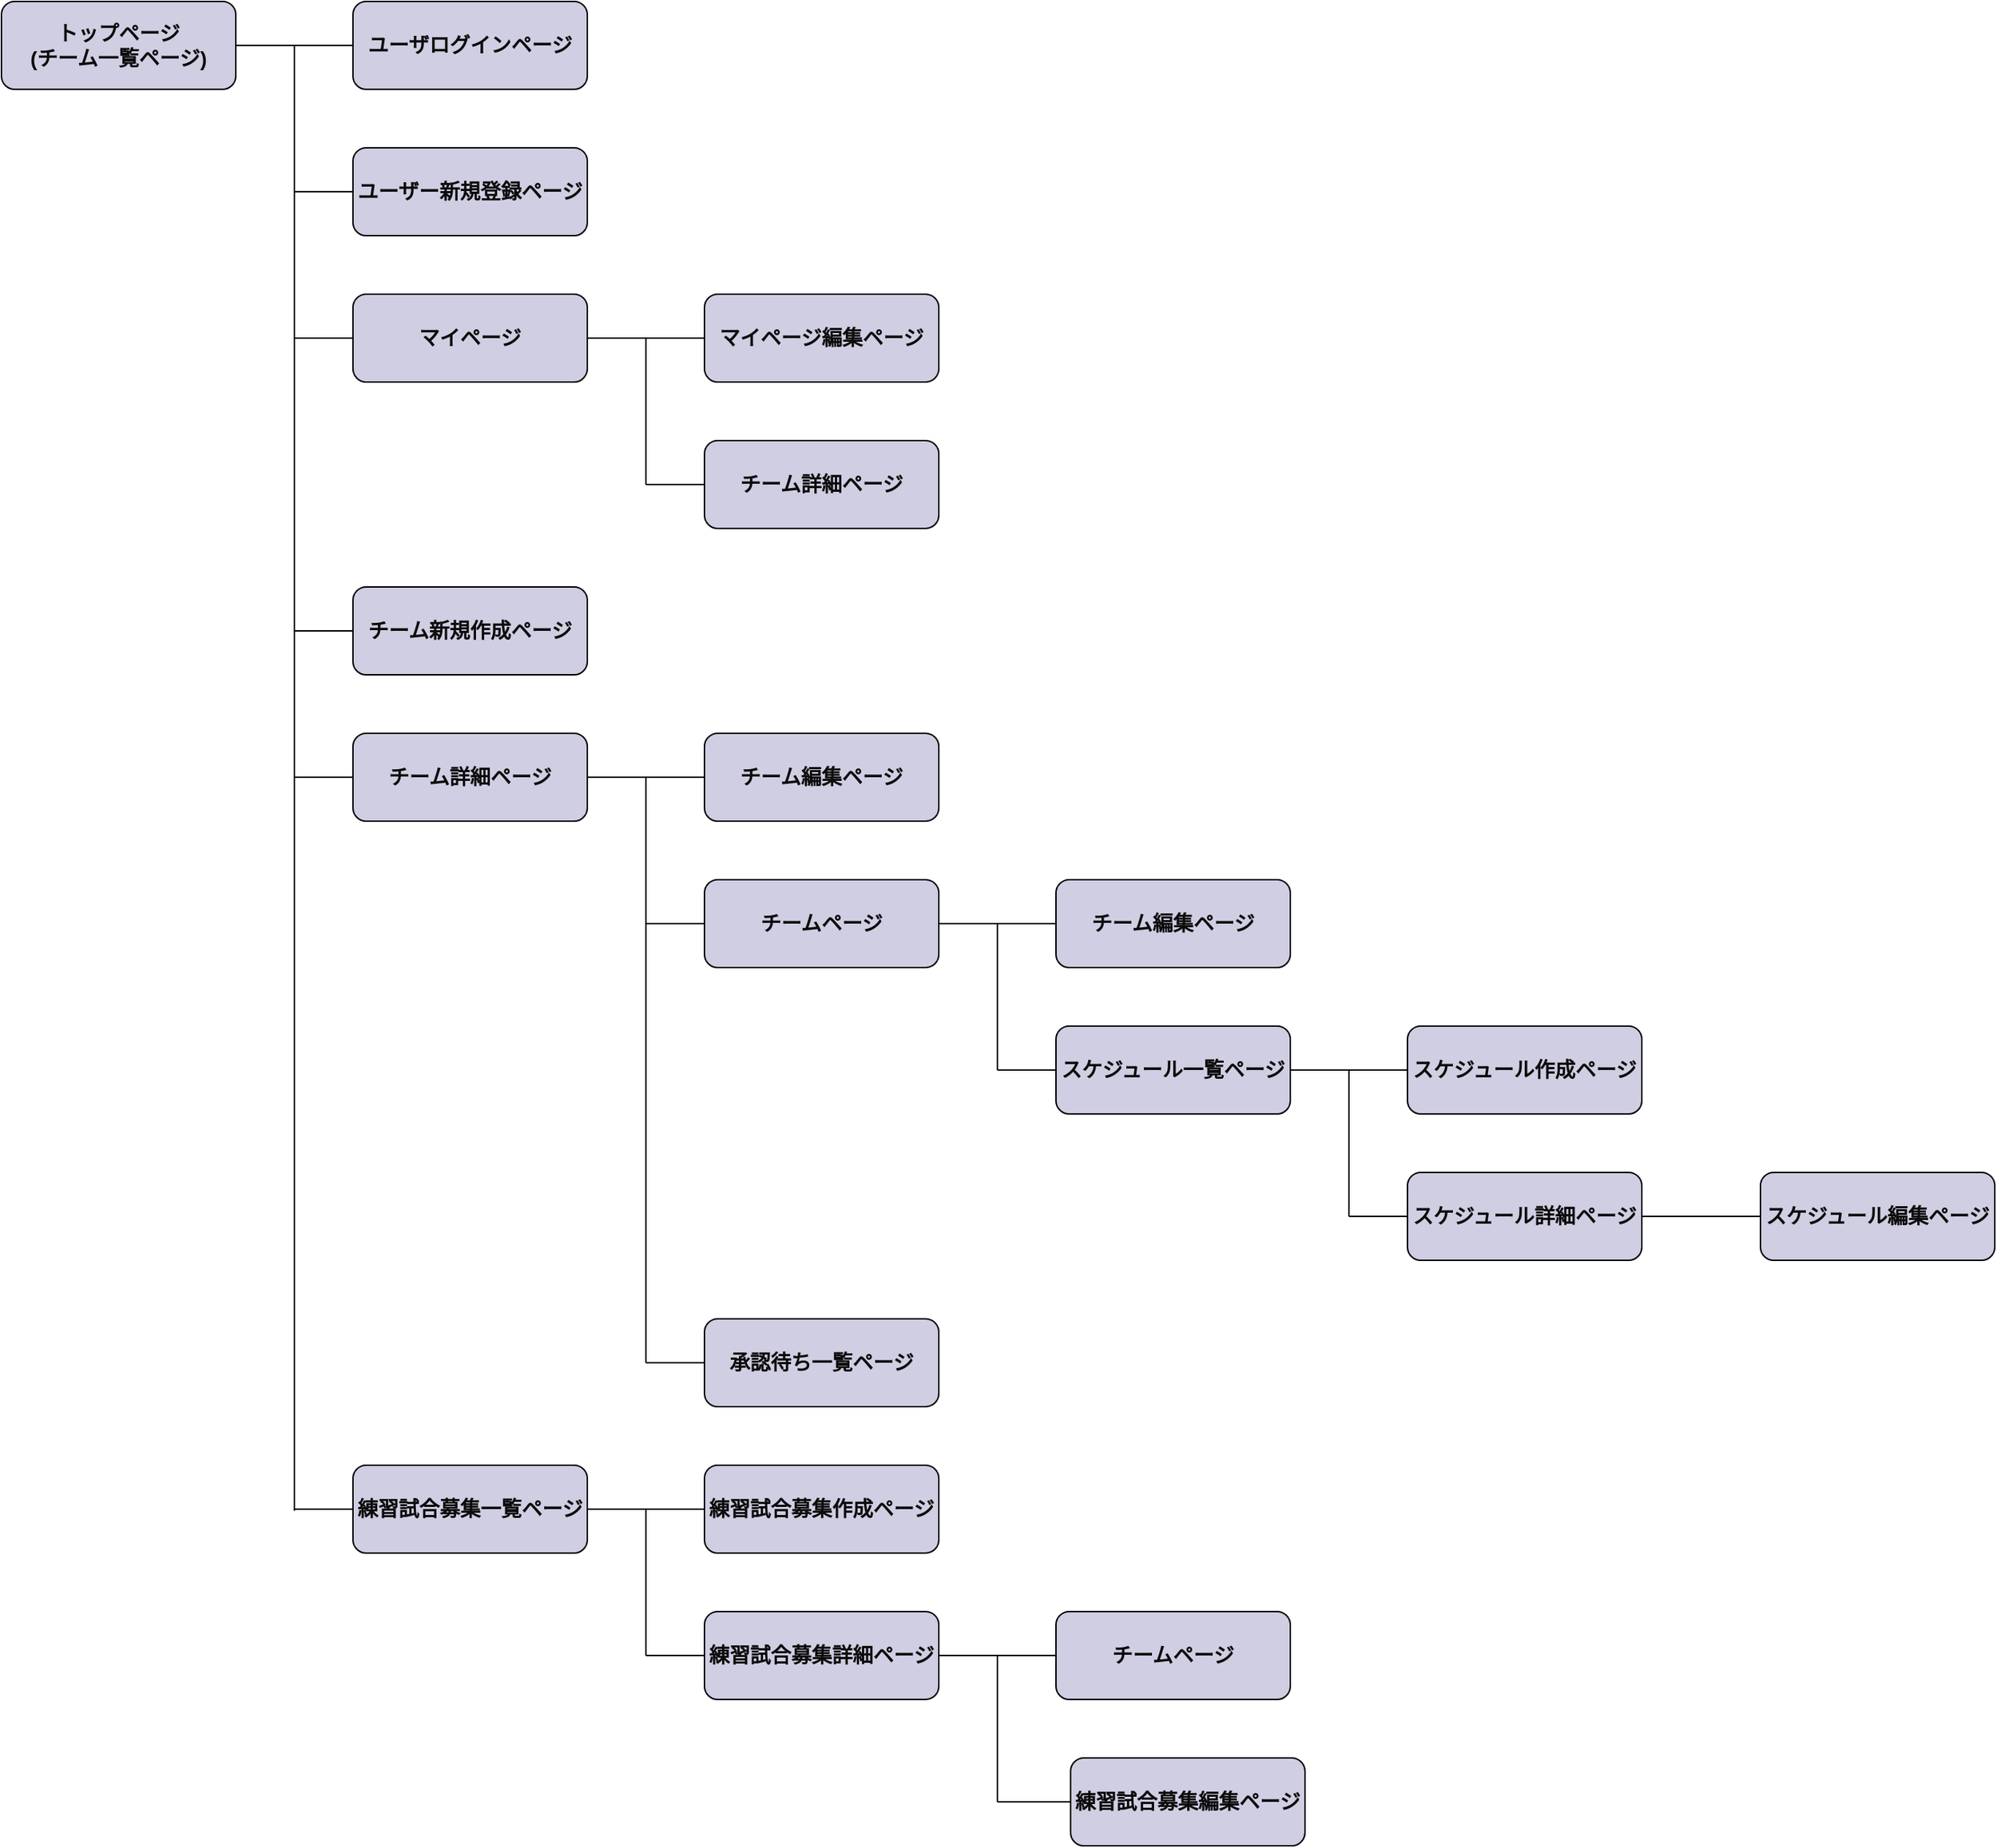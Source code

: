 <mxfile>
    <diagram id="ENiimm8vsh4x5yGTl-6F" name="ページ1">
        <mxGraphModel dx="1657" dy="1308" grid="1" gridSize="10" guides="1" tooltips="1" connect="1" arrows="1" fold="1" page="1" pageScale="1" pageWidth="827" pageHeight="1169" background="#ffffff" math="0" shadow="0">
            <root>
                <mxCell id="0"/>
                <mxCell id="1" parent="0"/>
                <mxCell id="25" style="edgeStyle=none;html=1;exitX=1;exitY=0.5;exitDx=0;exitDy=0;entryX=0;entryY=0.5;entryDx=0;entryDy=0;fontSize=14;fontColor=#0d0c0c;endArrow=none;endFill=0;labelBackgroundColor=none;" edge="1" parent="1" source="2" target="4">
                    <mxGeometry relative="1" as="geometry"/>
                </mxCell>
                <mxCell id="2" value="トップページ&lt;br style=&quot;font-size: 14px;&quot;&gt;(チーム一覧ページ)" style="rounded=1;whiteSpace=wrap;html=1;fontSize=14;fontStyle=1;labelBackgroundColor=none;fillColor=#d0cee2;strokeColor=#000000;fontColor=#0d0c0c;" vertex="1" parent="1">
                    <mxGeometry x="40" y="40" width="160" height="60" as="geometry"/>
                </mxCell>
                <mxCell id="3" value="チームページ" style="rounded=1;whiteSpace=wrap;html=1;fontSize=14;fontStyle=1;labelBackgroundColor=none;fillColor=#d0cee2;strokeColor=#000000;fontColor=#0d0c0c;" vertex="1" parent="1">
                    <mxGeometry x="520" y="640" width="160" height="60" as="geometry"/>
                </mxCell>
                <mxCell id="4" value="ユーザログインページ" style="rounded=1;whiteSpace=wrap;html=1;fontSize=14;fontStyle=1;labelBackgroundColor=none;fillColor=#d0cee2;strokeColor=#000000;fontColor=#0d0c0c;" vertex="1" parent="1">
                    <mxGeometry x="280" y="40" width="160" height="60" as="geometry"/>
                </mxCell>
                <mxCell id="5" value="ユーザー新規登録ページ" style="rounded=1;whiteSpace=wrap;html=1;fontSize=14;fontStyle=1;labelBackgroundColor=none;fillColor=#d0cee2;strokeColor=#000000;fontColor=#0d0c0c;" vertex="1" parent="1">
                    <mxGeometry x="280" y="140" width="160" height="60" as="geometry"/>
                </mxCell>
                <mxCell id="6" value="マイページ" style="rounded=1;whiteSpace=wrap;html=1;fontSize=14;fontStyle=1;labelBackgroundColor=none;fillColor=#d0cee2;strokeColor=#000000;fontColor=#0d0c0c;" vertex="1" parent="1">
                    <mxGeometry x="280" y="240" width="160" height="60" as="geometry"/>
                </mxCell>
                <mxCell id="7" value="スケジュール一覧ページ" style="rounded=1;whiteSpace=wrap;html=1;fontSize=14;fontStyle=1;labelBackgroundColor=none;fillColor=#d0cee2;strokeColor=#000000;fontColor=#0d0c0c;" vertex="1" parent="1">
                    <mxGeometry x="760" y="740" width="160" height="60" as="geometry"/>
                </mxCell>
                <mxCell id="8" value="マイページ編集ページ" style="rounded=1;whiteSpace=wrap;html=1;fontSize=14;fontStyle=1;labelBackgroundColor=none;fillColor=#d0cee2;strokeColor=#000000;fontColor=#0d0c0c;" vertex="1" parent="1">
                    <mxGeometry x="520" y="240" width="160" height="60" as="geometry"/>
                </mxCell>
                <mxCell id="9" value="練習試合募集一覧ページ" style="rounded=1;whiteSpace=wrap;html=1;fontSize=14;fontStyle=1;labelBackgroundColor=none;fillColor=#d0cee2;strokeColor=#000000;fontColor=#0d0c0c;" vertex="1" parent="1">
                    <mxGeometry x="280" y="1040" width="160" height="60" as="geometry"/>
                </mxCell>
                <mxCell id="10" value="チーム詳細ページ" style="rounded=1;whiteSpace=wrap;html=1;fontSize=14;fontStyle=1;labelBackgroundColor=none;fillColor=#d0cee2;strokeColor=#000000;fontColor=#0d0c0c;" vertex="1" parent="1">
                    <mxGeometry x="520" y="340" width="160" height="60" as="geometry"/>
                </mxCell>
                <mxCell id="11" value="チーム詳細ページ" style="rounded=1;whiteSpace=wrap;html=1;fontSize=14;fontStyle=1;labelBackgroundColor=none;fillColor=#d0cee2;strokeColor=#000000;fontColor=#0d0c0c;" vertex="1" parent="1">
                    <mxGeometry x="280" y="540" width="160" height="60" as="geometry"/>
                </mxCell>
                <mxCell id="12" value="チーム新規作成ページ" style="rounded=1;whiteSpace=wrap;html=1;fontSize=14;fontStyle=1;labelBackgroundColor=none;fillColor=#d0cee2;strokeColor=#000000;fontColor=#0d0c0c;" vertex="1" parent="1">
                    <mxGeometry x="280" y="440" width="160" height="60" as="geometry"/>
                </mxCell>
                <mxCell id="13" value="チーム編集ページ" style="rounded=1;whiteSpace=wrap;html=1;fontSize=14;fontStyle=1;labelBackgroundColor=none;fillColor=#d0cee2;strokeColor=#000000;fontColor=#0d0c0c;" vertex="1" parent="1">
                    <mxGeometry x="520" y="540" width="160" height="60" as="geometry"/>
                </mxCell>
                <mxCell id="15" value="スケジュール編集ページ" style="rounded=1;whiteSpace=wrap;html=1;fontSize=14;fontStyle=1;labelBackgroundColor=none;fillColor=#d0cee2;strokeColor=#000000;fontColor=#0d0c0c;" vertex="1" parent="1">
                    <mxGeometry x="1241" y="840" width="160" height="60" as="geometry"/>
                </mxCell>
                <mxCell id="16" value="スケジュール作成ページ" style="rounded=1;whiteSpace=wrap;html=1;fontSize=14;fontStyle=1;labelBackgroundColor=none;fillColor=#d0cee2;strokeColor=#000000;fontColor=#0d0c0c;" vertex="1" parent="1">
                    <mxGeometry x="1000" y="740" width="160" height="60" as="geometry"/>
                </mxCell>
                <mxCell id="17" value="スケジュール詳細ページ" style="rounded=1;whiteSpace=wrap;html=1;fontSize=14;fontStyle=1;labelBackgroundColor=none;fillColor=#d0cee2;strokeColor=#000000;fontColor=#0d0c0c;" vertex="1" parent="1">
                    <mxGeometry x="1000" y="840" width="160" height="60" as="geometry"/>
                </mxCell>
                <mxCell id="18" value="チーム編集ページ" style="rounded=1;whiteSpace=wrap;html=1;fontSize=14;fontStyle=1;labelBackgroundColor=none;fillColor=#d0cee2;strokeColor=#000000;fontColor=#0d0c0c;" vertex="1" parent="1">
                    <mxGeometry x="760" y="640" width="160" height="60" as="geometry"/>
                </mxCell>
                <mxCell id="19" value="承認待ち一覧ページ" style="rounded=1;whiteSpace=wrap;html=1;fontSize=14;fontStyle=1;labelBackgroundColor=none;fillColor=#d0cee2;strokeColor=#000000;fontColor=#0d0c0c;" vertex="1" parent="1">
                    <mxGeometry x="520" y="940" width="160" height="60" as="geometry"/>
                </mxCell>
                <mxCell id="21" value="練習試合募集詳細ページ" style="rounded=1;whiteSpace=wrap;html=1;fontSize=14;fontStyle=1;labelBackgroundColor=none;fillColor=#d0cee2;strokeColor=#000000;fontColor=#0d0c0c;" vertex="1" parent="1">
                    <mxGeometry x="520" y="1140" width="160" height="60" as="geometry"/>
                </mxCell>
                <mxCell id="22" value="練習試合募集作成ページ" style="rounded=1;whiteSpace=wrap;html=1;fontSize=14;fontStyle=1;labelBackgroundColor=none;fillColor=#d0cee2;strokeColor=#000000;fontColor=#0d0c0c;" vertex="1" parent="1">
                    <mxGeometry x="520" y="1040" width="160" height="60" as="geometry"/>
                </mxCell>
                <mxCell id="23" value="チームページ" style="rounded=1;whiteSpace=wrap;html=1;fontSize=14;fontStyle=1;labelBackgroundColor=none;fillColor=#d0cee2;strokeColor=#000000;fontColor=#0d0c0c;" vertex="1" parent="1">
                    <mxGeometry x="760" y="1140" width="160" height="60" as="geometry"/>
                </mxCell>
                <mxCell id="24" value="練習試合募集編集ページ" style="rounded=1;whiteSpace=wrap;html=1;fontSize=14;fontStyle=1;labelBackgroundColor=none;fillColor=#d0cee2;strokeColor=#000000;fontColor=#0d0c0c;" vertex="1" parent="1">
                    <mxGeometry x="770" y="1240" width="160" height="60" as="geometry"/>
                </mxCell>
                <mxCell id="27" value="" style="endArrow=none;html=1;fontSize=14;fontColor=#0d0c0c;labelBackgroundColor=none;" edge="1" parent="1">
                    <mxGeometry width="50" height="50" relative="1" as="geometry">
                        <mxPoint x="240" y="1071.111" as="sourcePoint"/>
                        <mxPoint x="240" y="70" as="targetPoint"/>
                    </mxGeometry>
                </mxCell>
                <mxCell id="28" value="" style="endArrow=none;html=1;fontSize=14;fontColor=#0d0c0c;entryX=0;entryY=0.5;entryDx=0;entryDy=0;labelBackgroundColor=none;" edge="1" parent="1" target="9">
                    <mxGeometry width="50" height="50" relative="1" as="geometry">
                        <mxPoint x="240" y="1070" as="sourcePoint"/>
                        <mxPoint x="500" y="880" as="targetPoint"/>
                    </mxGeometry>
                </mxCell>
                <mxCell id="29" value="" style="endArrow=none;html=1;fontSize=14;fontColor=#0d0c0c;exitX=0;exitY=0.5;exitDx=0;exitDy=0;labelBackgroundColor=none;" edge="1" parent="1" source="6">
                    <mxGeometry width="50" height="50" relative="1" as="geometry">
                        <mxPoint x="450" y="450" as="sourcePoint"/>
                        <mxPoint x="240" y="270" as="targetPoint"/>
                    </mxGeometry>
                </mxCell>
                <mxCell id="30" value="" style="endArrow=none;html=1;fontSize=14;fontColor=#0d0c0c;exitX=0;exitY=0.5;exitDx=0;exitDy=0;labelBackgroundColor=none;" edge="1" parent="1" source="5">
                    <mxGeometry width="50" height="50" relative="1" as="geometry">
                        <mxPoint x="450" y="450" as="sourcePoint"/>
                        <mxPoint x="240" y="170" as="targetPoint"/>
                    </mxGeometry>
                </mxCell>
                <mxCell id="31" value="" style="endArrow=none;html=1;fontSize=14;fontColor=#0d0c0c;entryX=0;entryY=0.5;entryDx=0;entryDy=0;labelBackgroundColor=none;" edge="1" parent="1" target="12">
                    <mxGeometry width="50" height="50" relative="1" as="geometry">
                        <mxPoint x="240" y="470" as="sourcePoint"/>
                        <mxPoint x="500" y="400" as="targetPoint"/>
                    </mxGeometry>
                </mxCell>
                <mxCell id="32" value="" style="endArrow=none;html=1;fontSize=14;fontColor=#0d0c0c;entryX=0;entryY=0.5;entryDx=0;entryDy=0;labelBackgroundColor=none;" edge="1" parent="1" target="11">
                    <mxGeometry width="50" height="50" relative="1" as="geometry">
                        <mxPoint x="240" y="570" as="sourcePoint"/>
                        <mxPoint x="500" y="400" as="targetPoint"/>
                    </mxGeometry>
                </mxCell>
                <mxCell id="33" value="" style="endArrow=none;html=1;fontSize=14;fontColor=#0d0c0c;entryX=1;entryY=0.5;entryDx=0;entryDy=0;exitX=0;exitY=0.5;exitDx=0;exitDy=0;labelBackgroundColor=none;" edge="1" parent="1" source="8" target="6">
                    <mxGeometry width="50" height="50" relative="1" as="geometry">
                        <mxPoint x="510" y="440" as="sourcePoint"/>
                        <mxPoint x="560" y="390" as="targetPoint"/>
                    </mxGeometry>
                </mxCell>
                <mxCell id="34" value="" style="endArrow=none;html=1;fontSize=14;fontColor=#0d0c0c;labelBackgroundColor=none;" edge="1" parent="1">
                    <mxGeometry width="50" height="50" relative="1" as="geometry">
                        <mxPoint x="480" y="370" as="sourcePoint"/>
                        <mxPoint x="480" y="270" as="targetPoint"/>
                    </mxGeometry>
                </mxCell>
                <mxCell id="35" value="" style="endArrow=none;html=1;fontSize=14;fontColor=#0d0c0c;entryX=0;entryY=0.5;entryDx=0;entryDy=0;labelBackgroundColor=none;" edge="1" parent="1" target="10">
                    <mxGeometry width="50" height="50" relative="1" as="geometry">
                        <mxPoint x="480" y="370" as="sourcePoint"/>
                        <mxPoint x="560" y="390" as="targetPoint"/>
                    </mxGeometry>
                </mxCell>
                <mxCell id="36" value="" style="endArrow=none;html=1;fontSize=14;fontColor=#0d0c0c;entryX=0;entryY=0.5;entryDx=0;entryDy=0;exitX=1;exitY=0.5;exitDx=0;exitDy=0;labelBackgroundColor=none;" edge="1" parent="1" source="11" target="13">
                    <mxGeometry width="50" height="50" relative="1" as="geometry">
                        <mxPoint x="510" y="690" as="sourcePoint"/>
                        <mxPoint x="560" y="640" as="targetPoint"/>
                    </mxGeometry>
                </mxCell>
                <mxCell id="37" value="" style="endArrow=none;html=1;fontSize=14;fontColor=#0d0c0c;labelBackgroundColor=none;" edge="1" parent="1">
                    <mxGeometry width="50" height="50" relative="1" as="geometry">
                        <mxPoint x="480" y="970" as="sourcePoint"/>
                        <mxPoint x="480" y="570" as="targetPoint"/>
                    </mxGeometry>
                </mxCell>
                <mxCell id="38" value="" style="endArrow=none;html=1;fontSize=14;fontColor=#0d0c0c;entryX=0;entryY=0.5;entryDx=0;entryDy=0;labelBackgroundColor=none;" edge="1" parent="1" target="3">
                    <mxGeometry width="50" height="50" relative="1" as="geometry">
                        <mxPoint x="480" y="670" as="sourcePoint"/>
                        <mxPoint x="560" y="640" as="targetPoint"/>
                    </mxGeometry>
                </mxCell>
                <mxCell id="39" value="" style="endArrow=none;html=1;fontSize=14;fontColor=#0d0c0c;entryX=0;entryY=0.5;entryDx=0;entryDy=0;exitX=1;exitY=0.5;exitDx=0;exitDy=0;labelBackgroundColor=none;" edge="1" parent="1" source="3" target="18">
                    <mxGeometry width="50" height="50" relative="1" as="geometry">
                        <mxPoint x="520" y="700" as="sourcePoint"/>
                        <mxPoint x="570" y="650" as="targetPoint"/>
                    </mxGeometry>
                </mxCell>
                <mxCell id="40" value="" style="endArrow=none;html=1;fontSize=14;fontColor=#0d0c0c;labelBackgroundColor=none;" edge="1" parent="1">
                    <mxGeometry width="50" height="50" relative="1" as="geometry">
                        <mxPoint x="720" y="770" as="sourcePoint"/>
                        <mxPoint x="720" y="670" as="targetPoint"/>
                    </mxGeometry>
                </mxCell>
                <mxCell id="41" value="" style="endArrow=none;html=1;fontSize=14;fontColor=#0d0c0c;entryX=0;entryY=0.5;entryDx=0;entryDy=0;labelBackgroundColor=none;" edge="1" parent="1" target="7">
                    <mxGeometry width="50" height="50" relative="1" as="geometry">
                        <mxPoint x="720" y="770" as="sourcePoint"/>
                        <mxPoint x="590" y="670" as="targetPoint"/>
                    </mxGeometry>
                </mxCell>
                <mxCell id="42" value="" style="endArrow=none;html=1;fontSize=14;fontColor=#0d0c0c;exitX=0;exitY=0.5;exitDx=0;exitDy=0;labelBackgroundColor=none;" edge="1" parent="1" source="19">
                    <mxGeometry width="50" height="50" relative="1" as="geometry">
                        <mxPoint x="550" y="730" as="sourcePoint"/>
                        <mxPoint x="480" y="970" as="targetPoint"/>
                    </mxGeometry>
                </mxCell>
                <mxCell id="43" value="" style="endArrow=none;html=1;fontSize=14;fontColor=#0d0c0c;exitX=1;exitY=0.5;exitDx=0;exitDy=0;entryX=0;entryY=0.5;entryDx=0;entryDy=0;labelBackgroundColor=none;" edge="1" parent="1" source="9" target="22">
                    <mxGeometry width="50" height="50" relative="1" as="geometry">
                        <mxPoint x="560" y="740" as="sourcePoint"/>
                        <mxPoint x="610" y="690" as="targetPoint"/>
                    </mxGeometry>
                </mxCell>
                <mxCell id="44" value="" style="endArrow=none;html=1;fontSize=14;fontColor=#0d0c0c;labelBackgroundColor=none;" edge="1" parent="1">
                    <mxGeometry width="50" height="50" relative="1" as="geometry">
                        <mxPoint x="480" y="1070" as="sourcePoint"/>
                        <mxPoint x="480" y="1170" as="targetPoint"/>
                    </mxGeometry>
                </mxCell>
                <mxCell id="45" value="" style="endArrow=none;html=1;fontSize=14;fontColor=#0d0c0c;exitX=0;exitY=0.5;exitDx=0;exitDy=0;labelBackgroundColor=none;" edge="1" parent="1" source="21">
                    <mxGeometry width="50" height="50" relative="1" as="geometry">
                        <mxPoint x="580" y="760" as="sourcePoint"/>
                        <mxPoint x="480" y="1170" as="targetPoint"/>
                    </mxGeometry>
                </mxCell>
                <mxCell id="46" value="" style="endArrow=none;html=1;fontSize=14;fontColor=#0d0c0c;exitX=1;exitY=0.5;exitDx=0;exitDy=0;entryX=0;entryY=0.5;entryDx=0;entryDy=0;labelBackgroundColor=none;" edge="1" parent="1" source="21" target="23">
                    <mxGeometry width="50" height="50" relative="1" as="geometry">
                        <mxPoint x="590" y="770" as="sourcePoint"/>
                        <mxPoint x="640" y="720" as="targetPoint"/>
                    </mxGeometry>
                </mxCell>
                <mxCell id="47" value="" style="endArrow=none;html=1;fontSize=14;fontColor=#0d0c0c;labelBackgroundColor=none;" edge="1" parent="1">
                    <mxGeometry width="50" height="50" relative="1" as="geometry">
                        <mxPoint x="720" y="1170" as="sourcePoint"/>
                        <mxPoint x="720" y="1270" as="targetPoint"/>
                    </mxGeometry>
                </mxCell>
                <mxCell id="48" value="" style="endArrow=none;html=1;fontSize=14;fontColor=#0d0c0c;exitX=0;exitY=0.5;exitDx=0;exitDy=0;labelBackgroundColor=none;" edge="1" parent="1" source="24">
                    <mxGeometry width="50" height="50" relative="1" as="geometry">
                        <mxPoint x="610" y="790" as="sourcePoint"/>
                        <mxPoint x="720" y="1270" as="targetPoint"/>
                    </mxGeometry>
                </mxCell>
                <mxCell id="49" value="" style="endArrow=none;html=1;fontSize=14;fontColor=#0d0c0c;entryX=0;entryY=0.5;entryDx=0;entryDy=0;exitX=1;exitY=0.5;exitDx=0;exitDy=0;labelBackgroundColor=none;" edge="1" parent="1" source="7" target="16">
                    <mxGeometry width="50" height="50" relative="1" as="geometry">
                        <mxPoint x="930" y="770" as="sourcePoint"/>
                        <mxPoint x="720" y="720" as="targetPoint"/>
                    </mxGeometry>
                </mxCell>
                <mxCell id="50" value="" style="endArrow=none;html=1;fontSize=14;fontColor=#0d0c0c;labelBackgroundColor=none;" edge="1" parent="1">
                    <mxGeometry width="50" height="50" relative="1" as="geometry">
                        <mxPoint x="960" y="870" as="sourcePoint"/>
                        <mxPoint x="960" y="770" as="targetPoint"/>
                    </mxGeometry>
                </mxCell>
                <mxCell id="51" value="" style="endArrow=none;html=1;fontSize=14;fontColor=#0d0c0c;entryX=0;entryY=0.5;entryDx=0;entryDy=0;labelBackgroundColor=none;" edge="1" parent="1" target="17">
                    <mxGeometry width="50" height="50" relative="1" as="geometry">
                        <mxPoint x="960" y="870" as="sourcePoint"/>
                        <mxPoint x="680" y="760" as="targetPoint"/>
                    </mxGeometry>
                </mxCell>
                <mxCell id="52" value="" style="endArrow=none;html=1;fontSize=14;fontColor=#0d0c0c;entryX=0;entryY=0.5;entryDx=0;entryDy=0;labelBackgroundColor=none;" edge="1" parent="1" target="15">
                    <mxGeometry width="50" height="50" relative="1" as="geometry">
                        <mxPoint x="1160" y="870" as="sourcePoint"/>
                        <mxPoint x="690" y="770" as="targetPoint"/>
                    </mxGeometry>
                </mxCell>
            </root>
        </mxGraphModel>
    </diagram>
</mxfile>